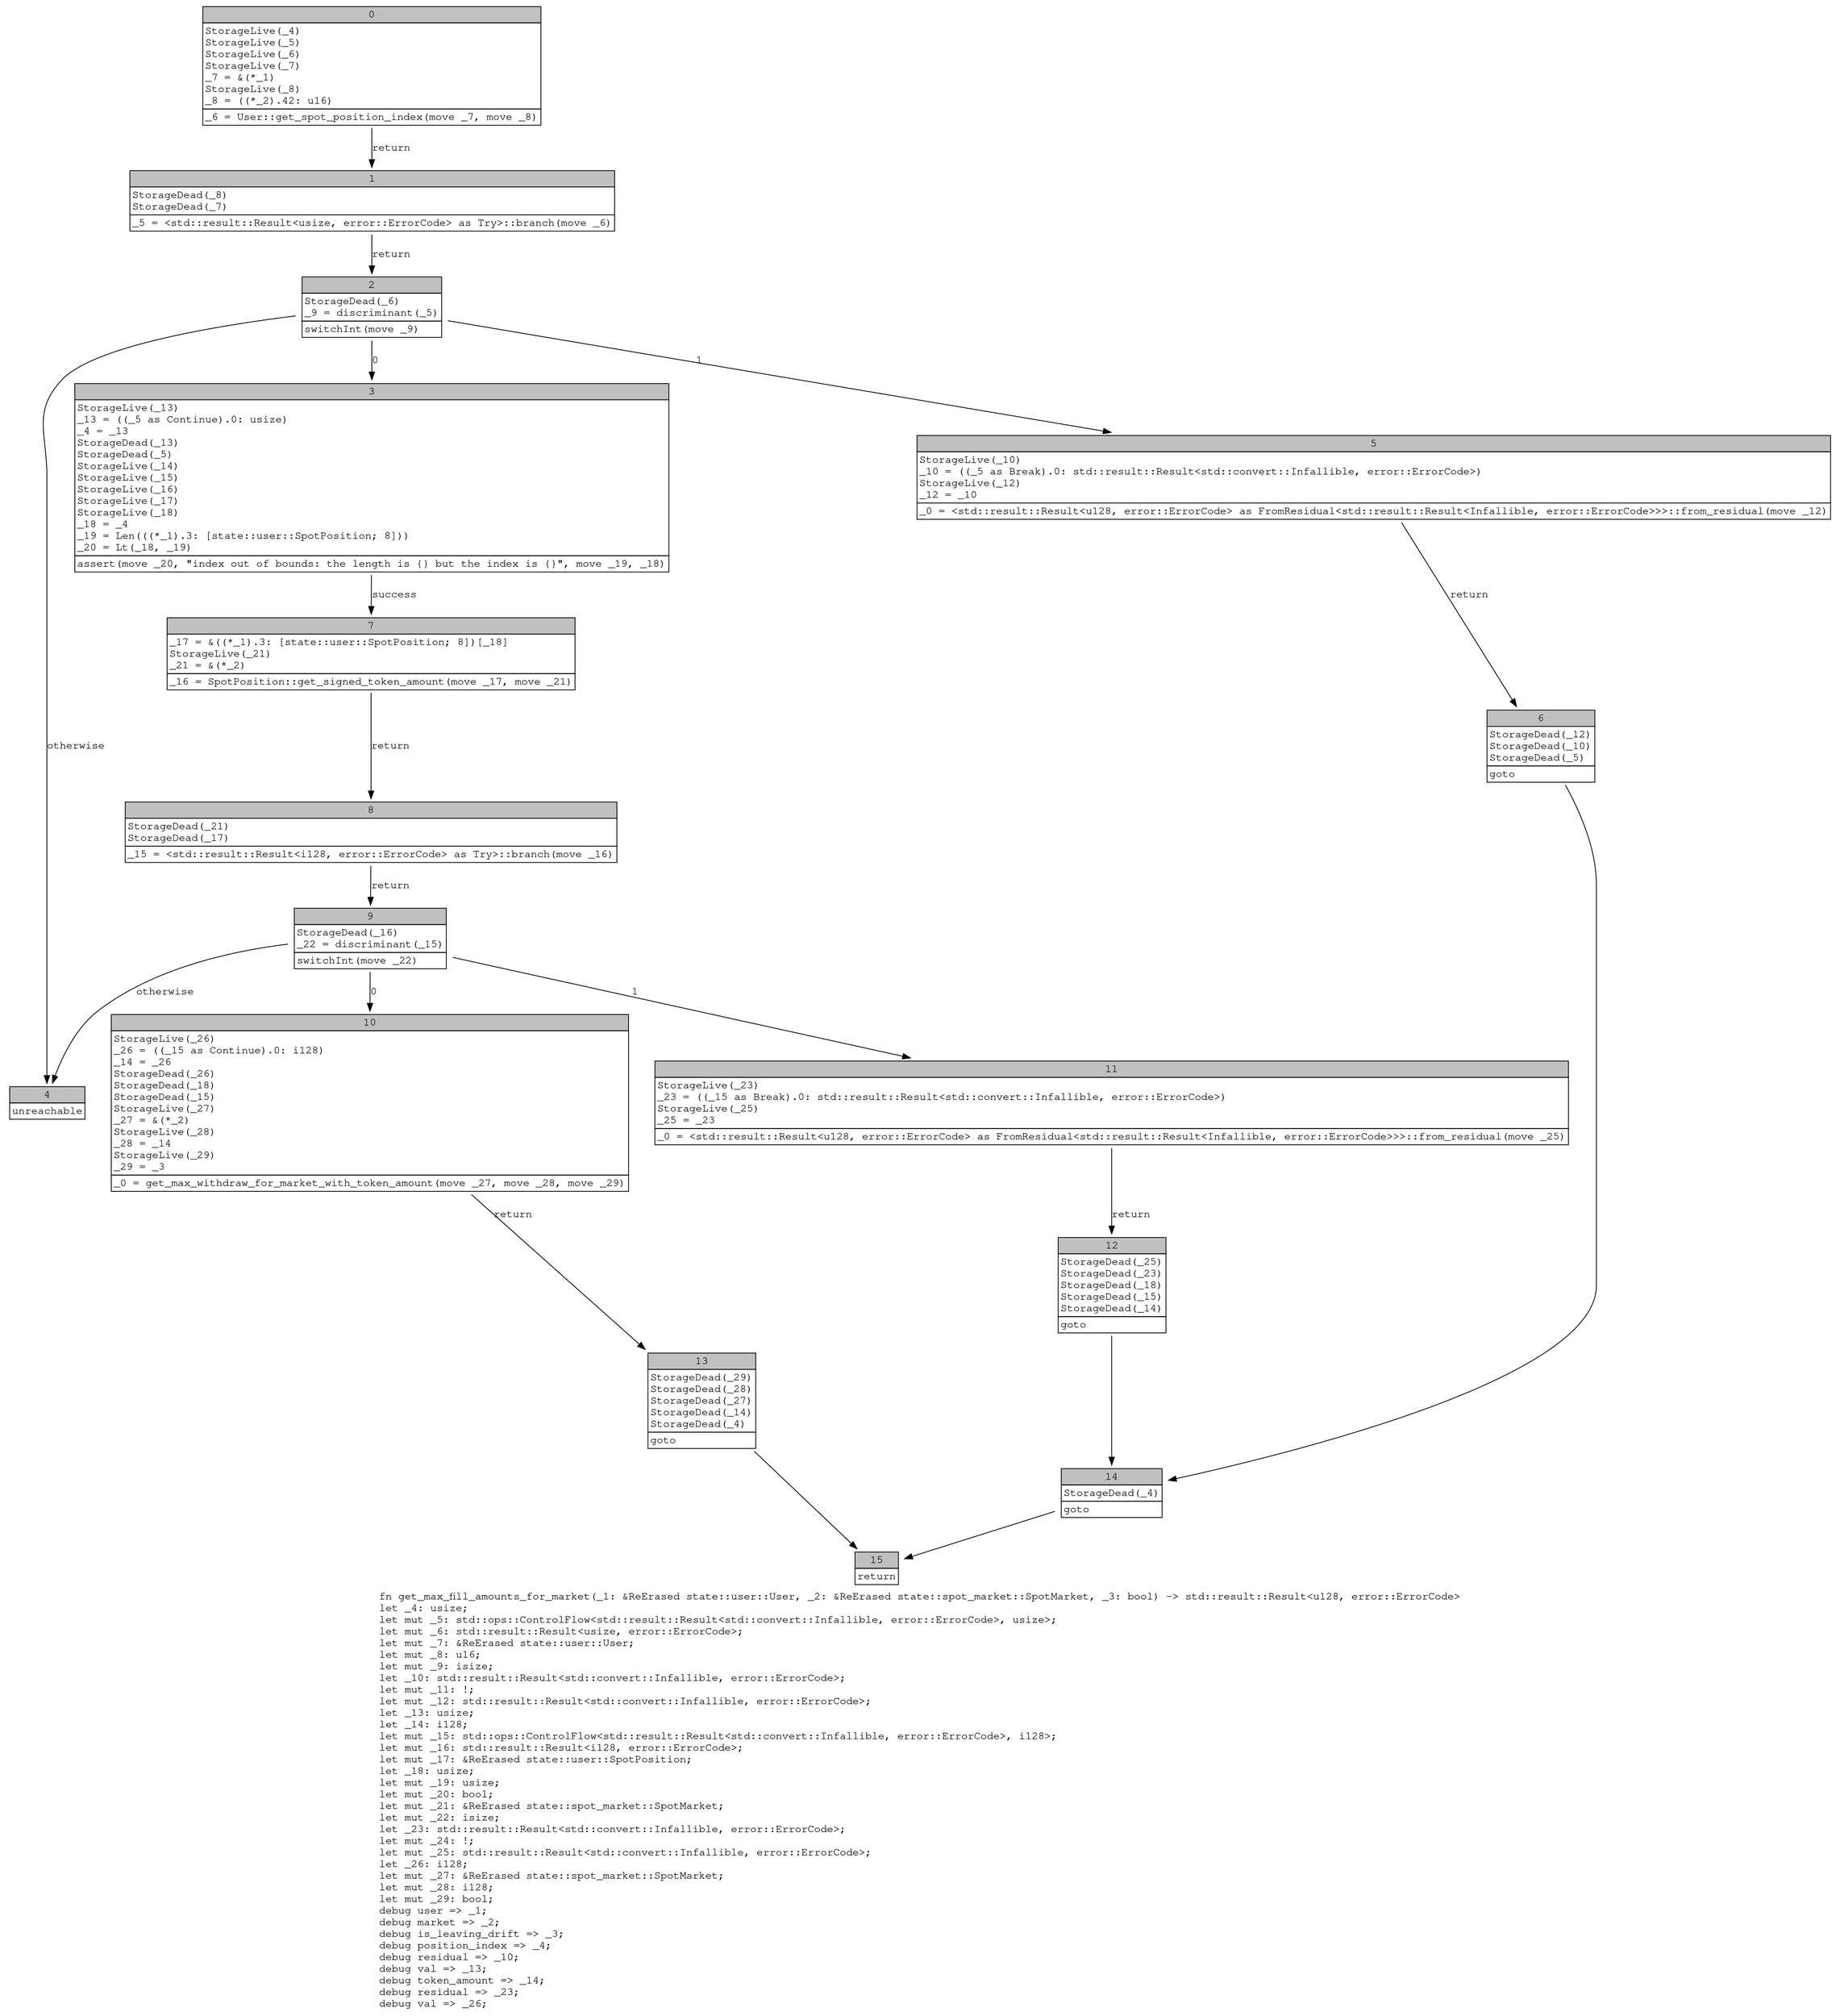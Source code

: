 digraph Mir_0_2612 {
    graph [fontname="Courier, monospace"];
    node [fontname="Courier, monospace"];
    edge [fontname="Courier, monospace"];
    label=<fn get_max_fill_amounts_for_market(_1: &amp;ReErased state::user::User, _2: &amp;ReErased state::spot_market::SpotMarket, _3: bool) -&gt; std::result::Result&lt;u128, error::ErrorCode&gt;<br align="left"/>let _4: usize;<br align="left"/>let mut _5: std::ops::ControlFlow&lt;std::result::Result&lt;std::convert::Infallible, error::ErrorCode&gt;, usize&gt;;<br align="left"/>let mut _6: std::result::Result&lt;usize, error::ErrorCode&gt;;<br align="left"/>let mut _7: &amp;ReErased state::user::User;<br align="left"/>let mut _8: u16;<br align="left"/>let mut _9: isize;<br align="left"/>let _10: std::result::Result&lt;std::convert::Infallible, error::ErrorCode&gt;;<br align="left"/>let mut _11: !;<br align="left"/>let mut _12: std::result::Result&lt;std::convert::Infallible, error::ErrorCode&gt;;<br align="left"/>let _13: usize;<br align="left"/>let _14: i128;<br align="left"/>let mut _15: std::ops::ControlFlow&lt;std::result::Result&lt;std::convert::Infallible, error::ErrorCode&gt;, i128&gt;;<br align="left"/>let mut _16: std::result::Result&lt;i128, error::ErrorCode&gt;;<br align="left"/>let mut _17: &amp;ReErased state::user::SpotPosition;<br align="left"/>let _18: usize;<br align="left"/>let mut _19: usize;<br align="left"/>let mut _20: bool;<br align="left"/>let mut _21: &amp;ReErased state::spot_market::SpotMarket;<br align="left"/>let mut _22: isize;<br align="left"/>let _23: std::result::Result&lt;std::convert::Infallible, error::ErrorCode&gt;;<br align="left"/>let mut _24: !;<br align="left"/>let mut _25: std::result::Result&lt;std::convert::Infallible, error::ErrorCode&gt;;<br align="left"/>let _26: i128;<br align="left"/>let mut _27: &amp;ReErased state::spot_market::SpotMarket;<br align="left"/>let mut _28: i128;<br align="left"/>let mut _29: bool;<br align="left"/>debug user =&gt; _1;<br align="left"/>debug market =&gt; _2;<br align="left"/>debug is_leaving_drift =&gt; _3;<br align="left"/>debug position_index =&gt; _4;<br align="left"/>debug residual =&gt; _10;<br align="left"/>debug val =&gt; _13;<br align="left"/>debug token_amount =&gt; _14;<br align="left"/>debug residual =&gt; _23;<br align="left"/>debug val =&gt; _26;<br align="left"/>>;
    bb0__0_2612 [shape="none", label=<<table border="0" cellborder="1" cellspacing="0"><tr><td bgcolor="gray" align="center" colspan="1">0</td></tr><tr><td align="left" balign="left">StorageLive(_4)<br/>StorageLive(_5)<br/>StorageLive(_6)<br/>StorageLive(_7)<br/>_7 = &amp;(*_1)<br/>StorageLive(_8)<br/>_8 = ((*_2).42: u16)<br/></td></tr><tr><td align="left">_6 = User::get_spot_position_index(move _7, move _8)</td></tr></table>>];
    bb1__0_2612 [shape="none", label=<<table border="0" cellborder="1" cellspacing="0"><tr><td bgcolor="gray" align="center" colspan="1">1</td></tr><tr><td align="left" balign="left">StorageDead(_8)<br/>StorageDead(_7)<br/></td></tr><tr><td align="left">_5 = &lt;std::result::Result&lt;usize, error::ErrorCode&gt; as Try&gt;::branch(move _6)</td></tr></table>>];
    bb2__0_2612 [shape="none", label=<<table border="0" cellborder="1" cellspacing="0"><tr><td bgcolor="gray" align="center" colspan="1">2</td></tr><tr><td align="left" balign="left">StorageDead(_6)<br/>_9 = discriminant(_5)<br/></td></tr><tr><td align="left">switchInt(move _9)</td></tr></table>>];
    bb3__0_2612 [shape="none", label=<<table border="0" cellborder="1" cellspacing="0"><tr><td bgcolor="gray" align="center" colspan="1">3</td></tr><tr><td align="left" balign="left">StorageLive(_13)<br/>_13 = ((_5 as Continue).0: usize)<br/>_4 = _13<br/>StorageDead(_13)<br/>StorageDead(_5)<br/>StorageLive(_14)<br/>StorageLive(_15)<br/>StorageLive(_16)<br/>StorageLive(_17)<br/>StorageLive(_18)<br/>_18 = _4<br/>_19 = Len(((*_1).3: [state::user::SpotPosition; 8]))<br/>_20 = Lt(_18, _19)<br/></td></tr><tr><td align="left">assert(move _20, &quot;index out of bounds: the length is {} but the index is {}&quot;, move _19, _18)</td></tr></table>>];
    bb4__0_2612 [shape="none", label=<<table border="0" cellborder="1" cellspacing="0"><tr><td bgcolor="gray" align="center" colspan="1">4</td></tr><tr><td align="left">unreachable</td></tr></table>>];
    bb5__0_2612 [shape="none", label=<<table border="0" cellborder="1" cellspacing="0"><tr><td bgcolor="gray" align="center" colspan="1">5</td></tr><tr><td align="left" balign="left">StorageLive(_10)<br/>_10 = ((_5 as Break).0: std::result::Result&lt;std::convert::Infallible, error::ErrorCode&gt;)<br/>StorageLive(_12)<br/>_12 = _10<br/></td></tr><tr><td align="left">_0 = &lt;std::result::Result&lt;u128, error::ErrorCode&gt; as FromResidual&lt;std::result::Result&lt;Infallible, error::ErrorCode&gt;&gt;&gt;::from_residual(move _12)</td></tr></table>>];
    bb6__0_2612 [shape="none", label=<<table border="0" cellborder="1" cellspacing="0"><tr><td bgcolor="gray" align="center" colspan="1">6</td></tr><tr><td align="left" balign="left">StorageDead(_12)<br/>StorageDead(_10)<br/>StorageDead(_5)<br/></td></tr><tr><td align="left">goto</td></tr></table>>];
    bb7__0_2612 [shape="none", label=<<table border="0" cellborder="1" cellspacing="0"><tr><td bgcolor="gray" align="center" colspan="1">7</td></tr><tr><td align="left" balign="left">_17 = &amp;((*_1).3: [state::user::SpotPosition; 8])[_18]<br/>StorageLive(_21)<br/>_21 = &amp;(*_2)<br/></td></tr><tr><td align="left">_16 = SpotPosition::get_signed_token_amount(move _17, move _21)</td></tr></table>>];
    bb8__0_2612 [shape="none", label=<<table border="0" cellborder="1" cellspacing="0"><tr><td bgcolor="gray" align="center" colspan="1">8</td></tr><tr><td align="left" balign="left">StorageDead(_21)<br/>StorageDead(_17)<br/></td></tr><tr><td align="left">_15 = &lt;std::result::Result&lt;i128, error::ErrorCode&gt; as Try&gt;::branch(move _16)</td></tr></table>>];
    bb9__0_2612 [shape="none", label=<<table border="0" cellborder="1" cellspacing="0"><tr><td bgcolor="gray" align="center" colspan="1">9</td></tr><tr><td align="left" balign="left">StorageDead(_16)<br/>_22 = discriminant(_15)<br/></td></tr><tr><td align="left">switchInt(move _22)</td></tr></table>>];
    bb10__0_2612 [shape="none", label=<<table border="0" cellborder="1" cellspacing="0"><tr><td bgcolor="gray" align="center" colspan="1">10</td></tr><tr><td align="left" balign="left">StorageLive(_26)<br/>_26 = ((_15 as Continue).0: i128)<br/>_14 = _26<br/>StorageDead(_26)<br/>StorageDead(_18)<br/>StorageDead(_15)<br/>StorageLive(_27)<br/>_27 = &amp;(*_2)<br/>StorageLive(_28)<br/>_28 = _14<br/>StorageLive(_29)<br/>_29 = _3<br/></td></tr><tr><td align="left">_0 = get_max_withdraw_for_market_with_token_amount(move _27, move _28, move _29)</td></tr></table>>];
    bb11__0_2612 [shape="none", label=<<table border="0" cellborder="1" cellspacing="0"><tr><td bgcolor="gray" align="center" colspan="1">11</td></tr><tr><td align="left" balign="left">StorageLive(_23)<br/>_23 = ((_15 as Break).0: std::result::Result&lt;std::convert::Infallible, error::ErrorCode&gt;)<br/>StorageLive(_25)<br/>_25 = _23<br/></td></tr><tr><td align="left">_0 = &lt;std::result::Result&lt;u128, error::ErrorCode&gt; as FromResidual&lt;std::result::Result&lt;Infallible, error::ErrorCode&gt;&gt;&gt;::from_residual(move _25)</td></tr></table>>];
    bb12__0_2612 [shape="none", label=<<table border="0" cellborder="1" cellspacing="0"><tr><td bgcolor="gray" align="center" colspan="1">12</td></tr><tr><td align="left" balign="left">StorageDead(_25)<br/>StorageDead(_23)<br/>StorageDead(_18)<br/>StorageDead(_15)<br/>StorageDead(_14)<br/></td></tr><tr><td align="left">goto</td></tr></table>>];
    bb13__0_2612 [shape="none", label=<<table border="0" cellborder="1" cellspacing="0"><tr><td bgcolor="gray" align="center" colspan="1">13</td></tr><tr><td align="left" balign="left">StorageDead(_29)<br/>StorageDead(_28)<br/>StorageDead(_27)<br/>StorageDead(_14)<br/>StorageDead(_4)<br/></td></tr><tr><td align="left">goto</td></tr></table>>];
    bb14__0_2612 [shape="none", label=<<table border="0" cellborder="1" cellspacing="0"><tr><td bgcolor="gray" align="center" colspan="1">14</td></tr><tr><td align="left" balign="left">StorageDead(_4)<br/></td></tr><tr><td align="left">goto</td></tr></table>>];
    bb15__0_2612 [shape="none", label=<<table border="0" cellborder="1" cellspacing="0"><tr><td bgcolor="gray" align="center" colspan="1">15</td></tr><tr><td align="left">return</td></tr></table>>];
    bb0__0_2612 -> bb1__0_2612 [label="return"];
    bb1__0_2612 -> bb2__0_2612 [label="return"];
    bb2__0_2612 -> bb3__0_2612 [label="0"];
    bb2__0_2612 -> bb5__0_2612 [label="1"];
    bb2__0_2612 -> bb4__0_2612 [label="otherwise"];
    bb3__0_2612 -> bb7__0_2612 [label="success"];
    bb5__0_2612 -> bb6__0_2612 [label="return"];
    bb6__0_2612 -> bb14__0_2612 [label=""];
    bb7__0_2612 -> bb8__0_2612 [label="return"];
    bb8__0_2612 -> bb9__0_2612 [label="return"];
    bb9__0_2612 -> bb10__0_2612 [label="0"];
    bb9__0_2612 -> bb11__0_2612 [label="1"];
    bb9__0_2612 -> bb4__0_2612 [label="otherwise"];
    bb10__0_2612 -> bb13__0_2612 [label="return"];
    bb11__0_2612 -> bb12__0_2612 [label="return"];
    bb12__0_2612 -> bb14__0_2612 [label=""];
    bb13__0_2612 -> bb15__0_2612 [label=""];
    bb14__0_2612 -> bb15__0_2612 [label=""];
}
